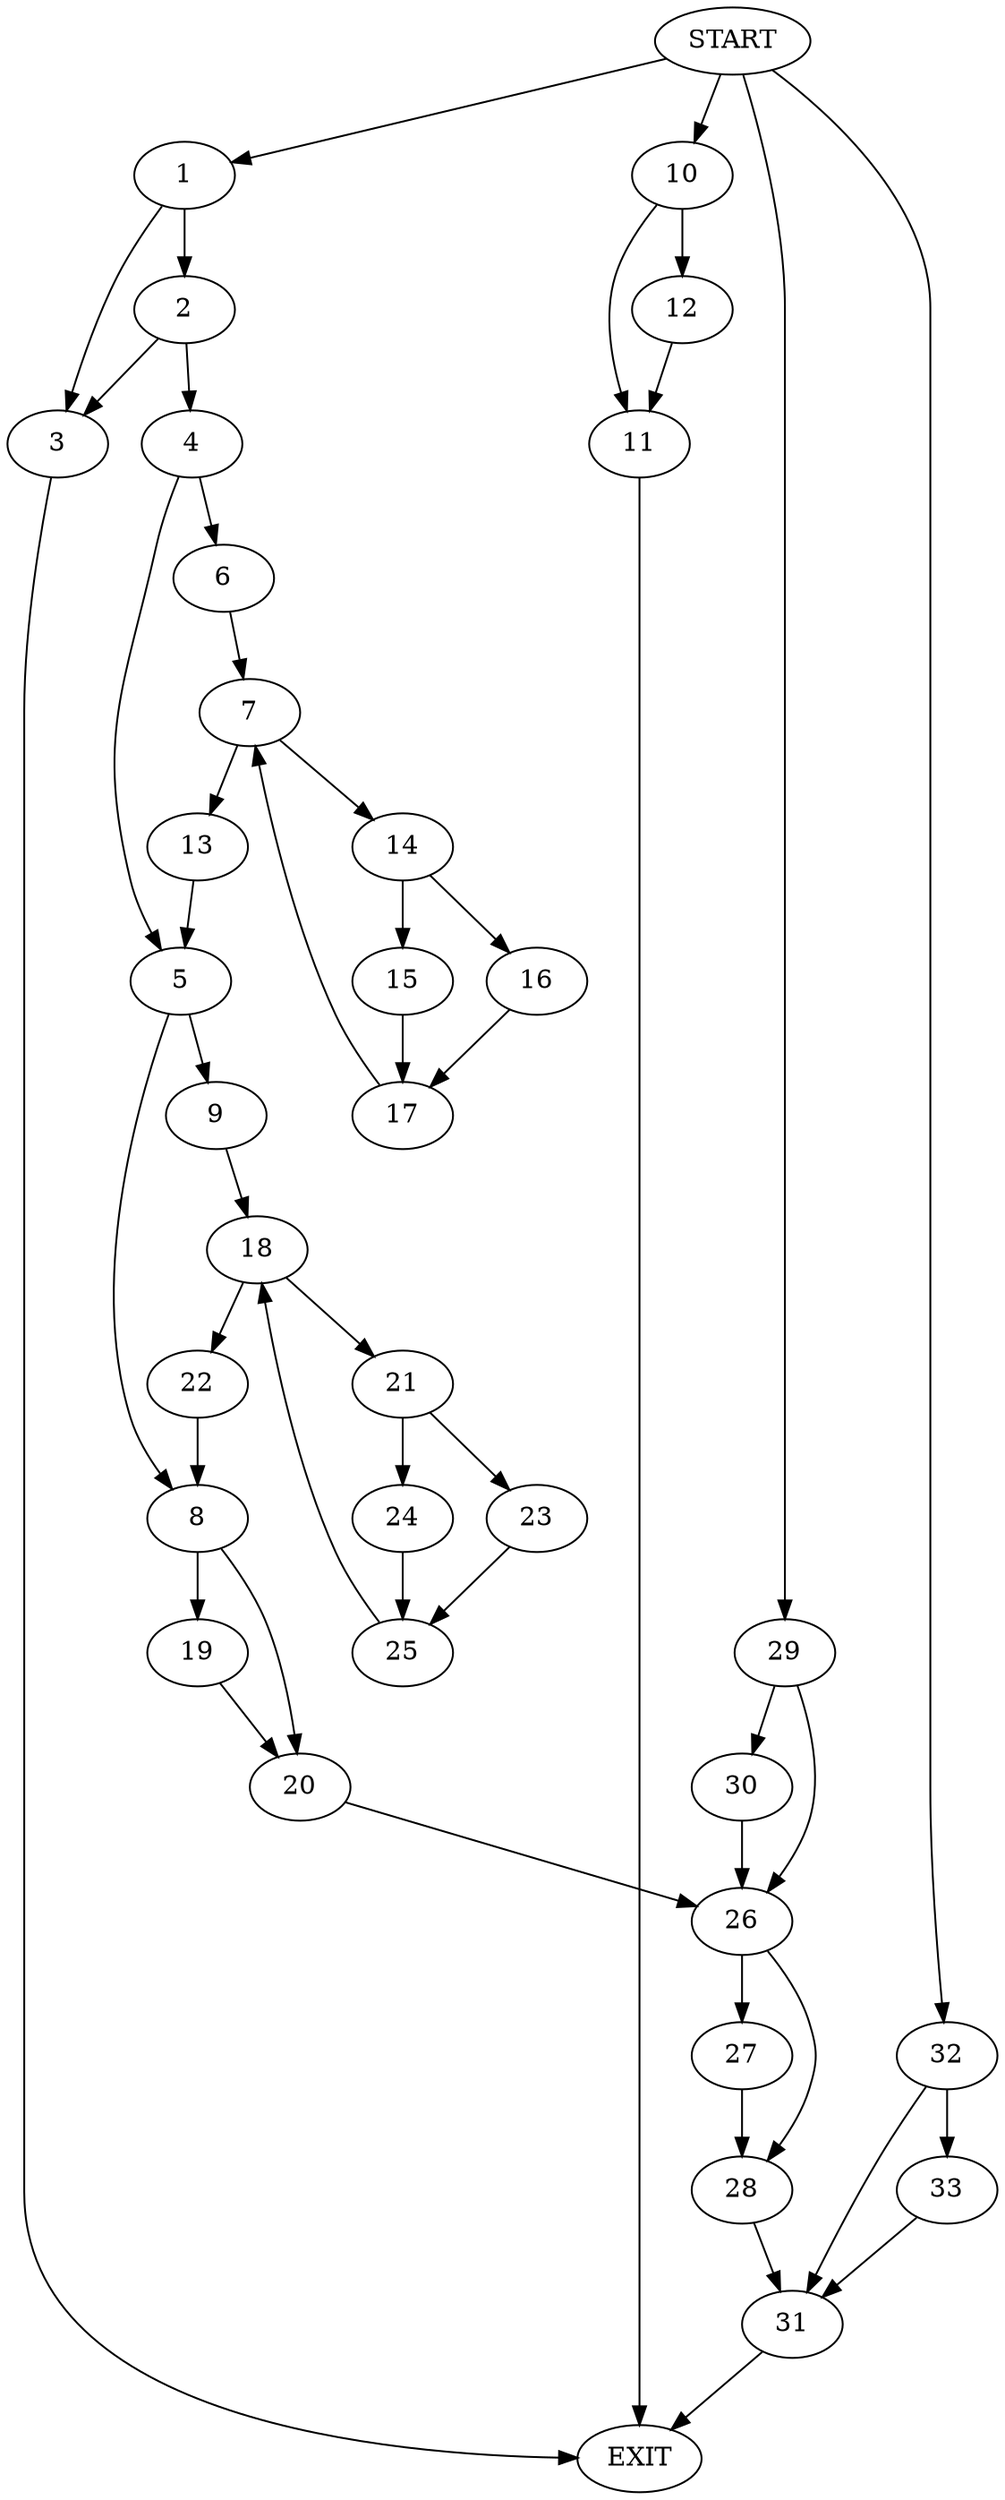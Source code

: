digraph {
0 [label="START"]
34 [label="EXIT"]
0 -> 1
1 -> 2
1 -> 3
3 -> 34
2 -> 4
2 -> 3
4 -> 5
4 -> 6
6 -> 7
5 -> 8
5 -> 9
0 -> 10
10 -> 11
10 -> 12
11 -> 34
12 -> 11
7 -> 13
7 -> 14
14 -> 15
14 -> 16
13 -> 5
15 -> 17
16 -> 17
17 -> 7
9 -> 18
8 -> 19
8 -> 20
18 -> 21
18 -> 22
22 -> 8
21 -> 23
21 -> 24
24 -> 25
23 -> 25
25 -> 18
19 -> 20
20 -> 26
26 -> 27
26 -> 28
0 -> 29
29 -> 30
29 -> 26
30 -> 26
28 -> 31
27 -> 28
31 -> 34
0 -> 32
32 -> 31
32 -> 33
33 -> 31
}
